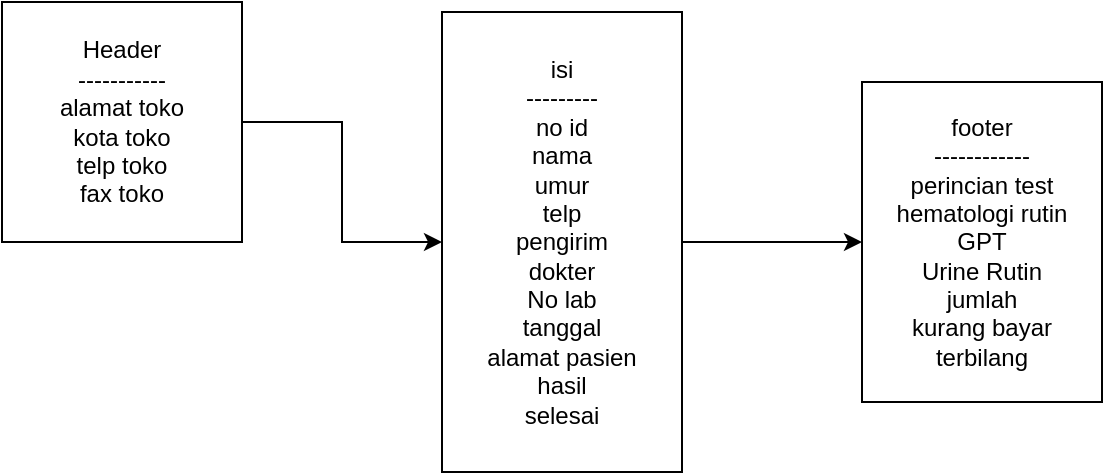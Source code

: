 <mxfile version="15.1.0" type="device"><diagram id="S5CRyiAe_6A9Z_kFHtEy" name="Page-1"><mxGraphModel dx="868" dy="482" grid="1" gridSize="10" guides="1" tooltips="1" connect="1" arrows="1" fold="1" page="1" pageScale="1" pageWidth="827" pageHeight="1169" math="0" shadow="0"><root><mxCell id="0"/><mxCell id="1" parent="0"/><mxCell id="IjGWqTIaHvjEP8QbSb05-4" style="edgeStyle=orthogonalEdgeStyle;rounded=0;orthogonalLoop=1;jettySize=auto;html=1;exitX=1;exitY=0.5;exitDx=0;exitDy=0;" edge="1" parent="1" source="IjGWqTIaHvjEP8QbSb05-1" target="IjGWqTIaHvjEP8QbSb05-3"><mxGeometry relative="1" as="geometry"/></mxCell><mxCell id="IjGWqTIaHvjEP8QbSb05-1" value="Header&lt;br&gt;-----------&lt;br&gt;alamat toko&lt;br&gt;kota toko&lt;br&gt;telp toko&lt;br&gt;fax toko" style="rounded=0;whiteSpace=wrap;html=1;" vertex="1" parent="1"><mxGeometry x="40" y="45" width="120" height="120" as="geometry"/></mxCell><mxCell id="IjGWqTIaHvjEP8QbSb05-2" value="footer&lt;br&gt;------------&lt;br&gt;perincian test&lt;br&gt;hematologi rutin&lt;br&gt;GPT&lt;br&gt;Urine Rutin&lt;br&gt;jumlah&lt;br&gt;kurang bayar&lt;br&gt;terbilang" style="rounded=0;whiteSpace=wrap;html=1;" vertex="1" parent="1"><mxGeometry x="470" y="85" width="120" height="160" as="geometry"/></mxCell><mxCell id="IjGWqTIaHvjEP8QbSb05-5" style="edgeStyle=orthogonalEdgeStyle;rounded=0;orthogonalLoop=1;jettySize=auto;html=1;exitX=1;exitY=0.5;exitDx=0;exitDy=0;" edge="1" parent="1" source="IjGWqTIaHvjEP8QbSb05-3" target="IjGWqTIaHvjEP8QbSb05-2"><mxGeometry relative="1" as="geometry"/></mxCell><mxCell id="IjGWqTIaHvjEP8QbSb05-3" value="isi&lt;br&gt;---------&lt;br&gt;no id&lt;br&gt;nama&lt;br&gt;umur&lt;br&gt;telp&lt;br&gt;pengirim&lt;br&gt;dokter&lt;br&gt;No lab&lt;br&gt;tanggal&lt;br&gt;alamat pasien&lt;br&gt;hasil&lt;br&gt;selesai" style="rounded=0;whiteSpace=wrap;html=1;" vertex="1" parent="1"><mxGeometry x="260" y="50" width="120" height="230" as="geometry"/></mxCell></root></mxGraphModel></diagram></mxfile>